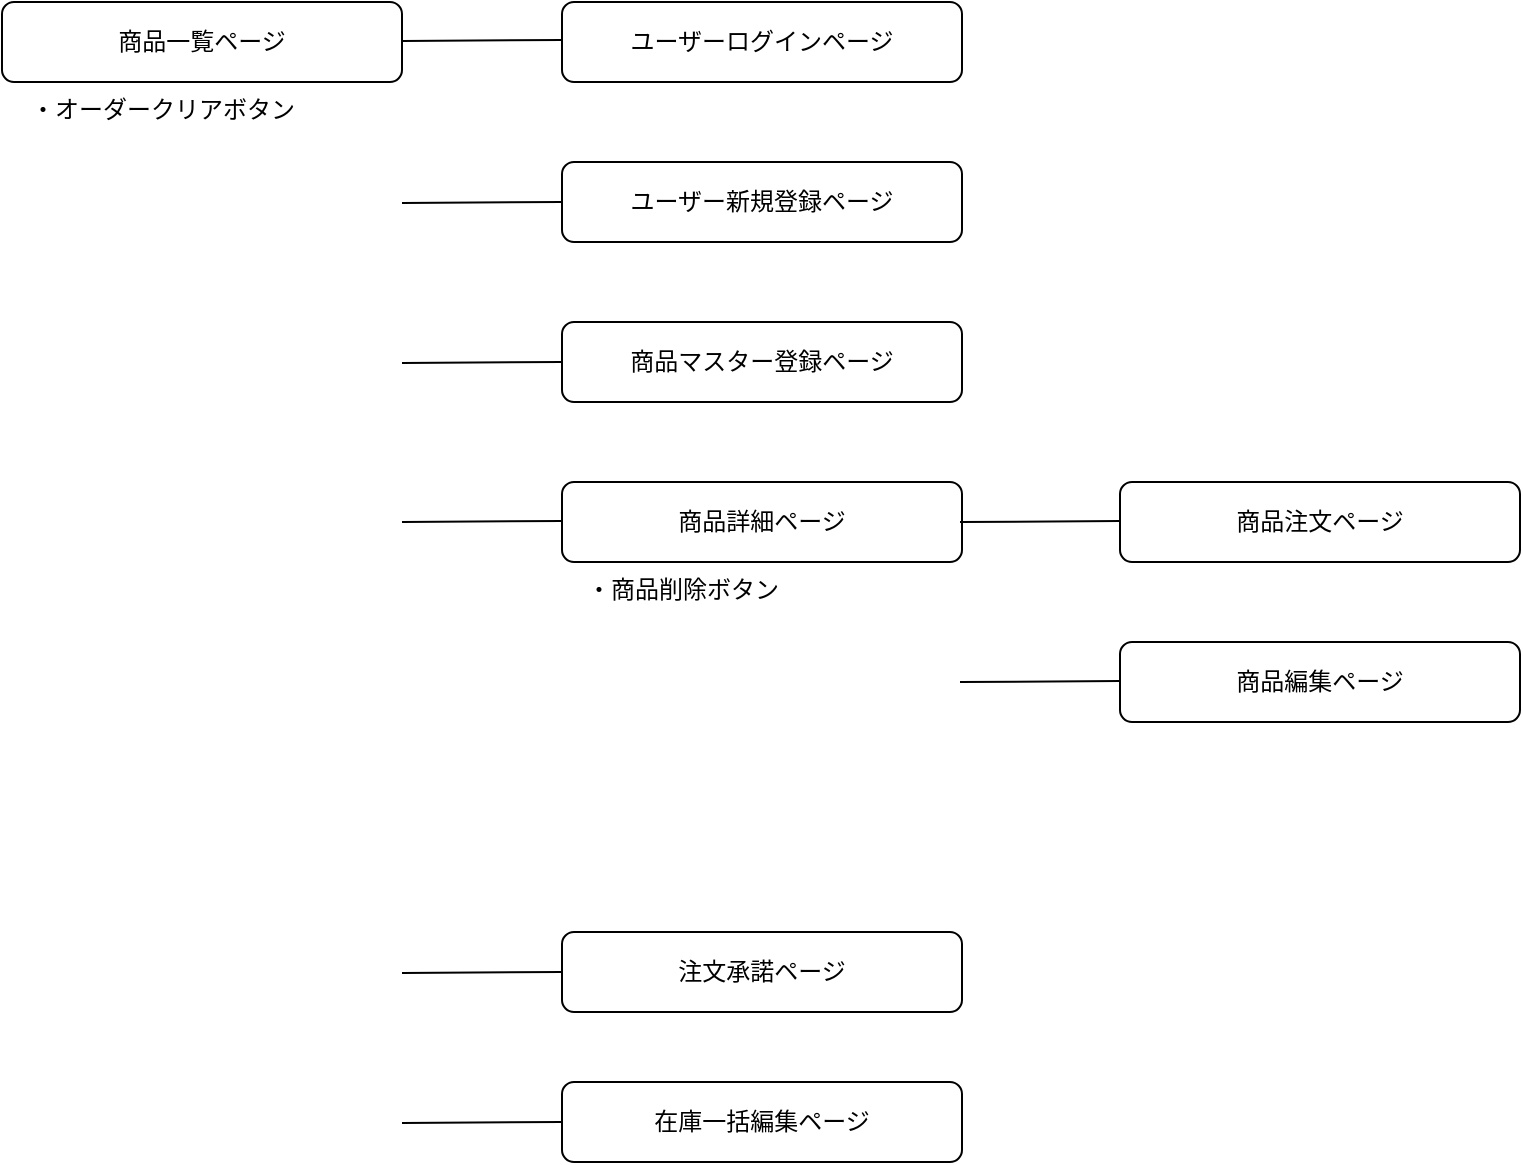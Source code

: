 <mxfile>
    <diagram id="Z3QmPyzi6e0E53q1PReP" name="ページ1">
        <mxGraphModel dx="383" dy="567" grid="1" gridSize="10" guides="1" tooltips="1" connect="1" arrows="1" fold="1" page="1" pageScale="1" pageWidth="827" pageHeight="1169" math="0" shadow="0">
            <root>
                <mxCell id="0"/>
                <mxCell id="1" parent="0"/>
                <mxCell id="2" value="商品一覧ページ" style="rounded=1;whiteSpace=wrap;html=1;" parent="1" vertex="1">
                    <mxGeometry x="40" y="100" width="200" height="40" as="geometry"/>
                </mxCell>
                <mxCell id="3" value="" style="endArrow=none;html=1;" parent="1" edge="1">
                    <mxGeometry width="50" height="50" relative="1" as="geometry">
                        <mxPoint x="240" y="119.5" as="sourcePoint"/>
                        <mxPoint x="320" y="119" as="targetPoint"/>
                    </mxGeometry>
                </mxCell>
                <mxCell id="4" value="" style="endArrow=none;html=1;" parent="1" edge="1">
                    <mxGeometry width="50" height="50" relative="1" as="geometry">
                        <mxPoint x="240" y="200.5" as="sourcePoint"/>
                        <mxPoint x="320" y="200" as="targetPoint"/>
                    </mxGeometry>
                </mxCell>
                <mxCell id="5" value="" style="endArrow=none;html=1;" parent="1" edge="1">
                    <mxGeometry width="50" height="50" relative="1" as="geometry">
                        <mxPoint x="240" y="280.5" as="sourcePoint"/>
                        <mxPoint x="320" y="280" as="targetPoint"/>
                    </mxGeometry>
                </mxCell>
                <mxCell id="6" value="ユーザーログインページ" style="rounded=1;whiteSpace=wrap;html=1;" parent="1" vertex="1">
                    <mxGeometry x="320" y="100" width="200" height="40" as="geometry"/>
                </mxCell>
                <mxCell id="7" value="ユーザー新規登録ページ" style="rounded=1;whiteSpace=wrap;html=1;" parent="1" vertex="1">
                    <mxGeometry x="320" y="180" width="200" height="40" as="geometry"/>
                </mxCell>
                <mxCell id="8" value="商品マスター登録ページ" style="rounded=1;whiteSpace=wrap;html=1;" parent="1" vertex="1">
                    <mxGeometry x="320" y="260" width="200" height="40" as="geometry"/>
                </mxCell>
                <mxCell id="9" value="商品詳細ページ" style="rounded=1;whiteSpace=wrap;html=1;" parent="1" vertex="1">
                    <mxGeometry x="320" y="340" width="200" height="40" as="geometry"/>
                </mxCell>
                <mxCell id="10" value="" style="endArrow=none;html=1;" parent="1" edge="1">
                    <mxGeometry width="50" height="50" relative="1" as="geometry">
                        <mxPoint x="240" y="360" as="sourcePoint"/>
                        <mxPoint x="320" y="359.5" as="targetPoint"/>
                    </mxGeometry>
                </mxCell>
                <mxCell id="11" value="" style="endArrow=none;html=1;" parent="1" edge="1">
                    <mxGeometry width="50" height="50" relative="1" as="geometry">
                        <mxPoint x="240" y="585.5" as="sourcePoint"/>
                        <mxPoint x="320" y="585" as="targetPoint"/>
                    </mxGeometry>
                </mxCell>
                <mxCell id="12" value="注文承諾ページ" style="rounded=1;whiteSpace=wrap;html=1;" parent="1" vertex="1">
                    <mxGeometry x="320" y="565" width="200" height="40" as="geometry"/>
                </mxCell>
                <mxCell id="13" value="商品注文ページ" style="rounded=1;whiteSpace=wrap;html=1;" parent="1" vertex="1">
                    <mxGeometry x="599" y="340" width="200" height="40" as="geometry"/>
                </mxCell>
                <mxCell id="14" value="" style="endArrow=none;html=1;" parent="1" edge="1">
                    <mxGeometry width="50" height="50" relative="1" as="geometry">
                        <mxPoint x="519" y="360" as="sourcePoint"/>
                        <mxPoint x="599" y="359.5" as="targetPoint"/>
                    </mxGeometry>
                </mxCell>
                <mxCell id="15" value="商品編集ページ" style="rounded=1;whiteSpace=wrap;html=1;" parent="1" vertex="1">
                    <mxGeometry x="599" y="420" width="200" height="40" as="geometry"/>
                </mxCell>
                <mxCell id="16" value="" style="endArrow=none;html=1;" parent="1" edge="1">
                    <mxGeometry width="50" height="50" relative="1" as="geometry">
                        <mxPoint x="519" y="440" as="sourcePoint"/>
                        <mxPoint x="599" y="439.5" as="targetPoint"/>
                    </mxGeometry>
                </mxCell>
                <mxCell id="19" value="" style="endArrow=none;html=1;" parent="1" edge="1">
                    <mxGeometry width="50" height="50" relative="1" as="geometry">
                        <mxPoint x="240" y="660.5" as="sourcePoint"/>
                        <mxPoint x="320" y="660" as="targetPoint"/>
                    </mxGeometry>
                </mxCell>
                <mxCell id="20" value="在庫一括編集ページ" style="rounded=1;whiteSpace=wrap;html=1;" parent="1" vertex="1">
                    <mxGeometry x="320" y="640" width="200" height="40" as="geometry"/>
                </mxCell>
                <mxCell id="21" value="&lt;span style=&quot;font-weight: normal&quot;&gt;&lt;font style=&quot;font-size: 12px&quot;&gt;・商品削除ボタン&lt;/font&gt;&lt;/span&gt;" style="text;strokeColor=none;fillColor=none;html=1;fontSize=24;fontStyle=1;verticalAlign=middle;align=center;" vertex="1" parent="1">
                    <mxGeometry x="330" y="370" width="100" height="40" as="geometry"/>
                </mxCell>
                <mxCell id="22" value="&lt;span style=&quot;font-weight: normal&quot;&gt;&lt;font style=&quot;font-size: 12px&quot;&gt;・オーダークリアボタン&lt;/font&gt;&lt;/span&gt;" style="text;strokeColor=none;fillColor=none;html=1;fontSize=24;fontStyle=1;verticalAlign=middle;align=center;" vertex="1" parent="1">
                    <mxGeometry x="70" y="130" width="100" height="40" as="geometry"/>
                </mxCell>
            </root>
        </mxGraphModel>
    </diagram>
</mxfile>